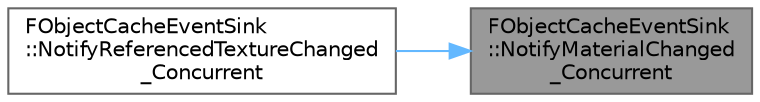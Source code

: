 digraph "FObjectCacheEventSink::NotifyMaterialChanged_Concurrent"
{
 // INTERACTIVE_SVG=YES
 // LATEX_PDF_SIZE
  bgcolor="transparent";
  edge [fontname=Helvetica,fontsize=10,labelfontname=Helvetica,labelfontsize=10];
  node [fontname=Helvetica,fontsize=10,shape=box,height=0.2,width=0.4];
  rankdir="RL";
  Node1 [id="Node000001",label="FObjectCacheEventSink\l::NotifyMaterialChanged\l_Concurrent",height=0.2,width=0.4,color="gray40", fillcolor="grey60", style="filled", fontcolor="black",tooltip=" "];
  Node1 -> Node2 [id="edge1_Node000001_Node000002",dir="back",color="steelblue1",style="solid",tooltip=" "];
  Node2 [id="Node000002",label="FObjectCacheEventSink\l::NotifyReferencedTextureChanged\l_Concurrent",height=0.2,width=0.4,color="grey40", fillcolor="white", style="filled",URL="$da/da9/structFObjectCacheEventSink.html#ac40653cce994b862ba82636df8806d00",tooltip=" "];
}
